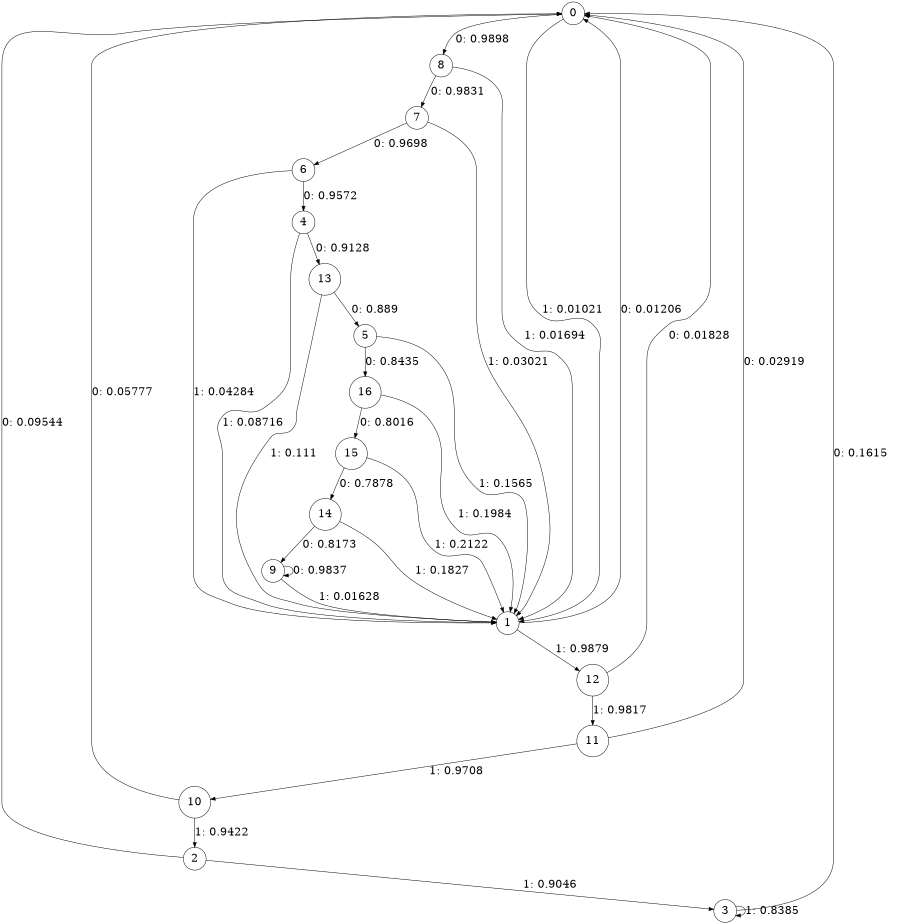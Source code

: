 digraph "ch2_both_grouped_df_L11" {
size = "6,8.5";
ratio = "fill";
node [shape = circle];
node [fontsize = 24];
edge [fontsize = 24];
0 -> 8 [label = "0: 0.9898   "];
0 -> 1 [label = "1: 0.01021  "];
1 -> 0 [label = "0: 0.01206  "];
1 -> 12 [label = "1: 0.9879   "];
2 -> 0 [label = "0: 0.09544  "];
2 -> 3 [label = "1: 0.9046   "];
3 -> 0 [label = "0: 0.1615   "];
3 -> 3 [label = "1: 0.8385   "];
4 -> 13 [label = "0: 0.9128   "];
4 -> 1 [label = "1: 0.08716  "];
5 -> 16 [label = "0: 0.8435   "];
5 -> 1 [label = "1: 0.1565   "];
6 -> 4 [label = "0: 0.9572   "];
6 -> 1 [label = "1: 0.04284  "];
7 -> 6 [label = "0: 0.9698   "];
7 -> 1 [label = "1: 0.03021  "];
8 -> 7 [label = "0: 0.9831   "];
8 -> 1 [label = "1: 0.01694  "];
9 -> 9 [label = "0: 0.9837   "];
9 -> 1 [label = "1: 0.01628  "];
10 -> 0 [label = "0: 0.05777  "];
10 -> 2 [label = "1: 0.9422   "];
11 -> 0 [label = "0: 0.02919  "];
11 -> 10 [label = "1: 0.9708   "];
12 -> 0 [label = "0: 0.01828  "];
12 -> 11 [label = "1: 0.9817   "];
13 -> 5 [label = "0: 0.889    "];
13 -> 1 [label = "1: 0.111    "];
14 -> 9 [label = "0: 0.8173   "];
14 -> 1 [label = "1: 0.1827   "];
15 -> 14 [label = "0: 0.7878   "];
15 -> 1 [label = "1: 0.2122   "];
16 -> 15 [label = "0: 0.8016   "];
16 -> 1 [label = "1: 0.1984   "];
}